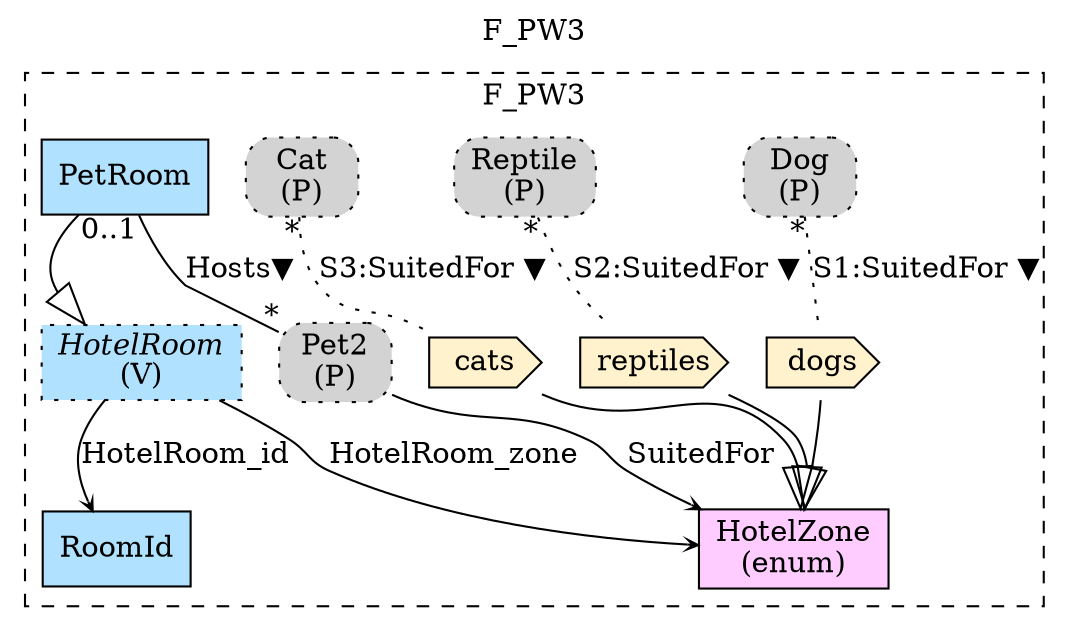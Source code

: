digraph {graph[label=F_PW3,labelloc=tl,labelfontsize=12];
subgraph cluster_F_PW3{style=dashed;label=F_PW3;
"PPet2"[shape=box,fillcolor=lightgray,style ="rounded,filled,dotted",label=<Pet2<br/>(P)>];
"RoomId"[shape=record,fillcolor=lightskyblue1,style = filled,label="RoomId"];
"HotelZone"[shape=record,fillcolor="#FFCCFF",style = filled,label="HotelZone\l(enum)"];
"PDog"[shape=box,fillcolor=lightgray,style ="rounded,filled,dotted",label=<Dog<br/>(P)>];
"dogs"[shape=cds,fillcolor="#FFF2CC",style = filled,label="dogs"];
"PReptile"[shape=box,fillcolor=lightgray,style ="rounded,filled,dotted",label=<Reptile<br/>(P)>];
"reptiles"[shape=cds,fillcolor="#FFF2CC",style = filled,label="reptiles"];
"PCat"[shape=box,fillcolor=lightgray,style ="rounded,filled,dotted",label=<Cat<br/>(P)>];
"cats"[shape=cds,fillcolor="#FFF2CC",style = filled,label="cats"];
"PetRoom"[shape=record,fillcolor=lightskyblue1,style = filled,label="PetRoom"];
"HotelRoom"[shape=record,fillcolor=lightskyblue1,style ="filled,dotted",label=<{<I>HotelRoom</I><br/>(V)}>];

"dogs"->"HotelZone"[arrowhead=onormal,arrowsize=2.0];
"reptiles"->"HotelZone"[arrowhead=onormal,arrowsize=2.0];
"cats"->"HotelZone"[arrowhead=onormal,arrowsize=2.0];
"PetRoom"->"PPet2"[label="Hosts▼",dir=none,taillabel="0..1",headlabel="*"];
"PPet2"->"HotelZone"[label="SuitedFor",arrowhead=vee,headlabel="",arrowsize=.5];
"HotelRoom"->"RoomId"[label="HotelRoom_id",arrowhead=vee,headlabel="",arrowsize=.5];
"HotelRoom"->"HotelZone"[label="HotelRoom_zone",arrowhead=vee,headlabel="",arrowsize=.5];
"PDog"->"dogs"[label="S1:SuitedFor ▼",dir=none,taillabel="*",headlabel="",style=dotted];
"PReptile"->"reptiles"[label="S2:SuitedFor ▼",dir=none,taillabel="*",headlabel="",style=dotted];
"PCat"->"cats"[label="S3:SuitedFor ▼",dir=none,taillabel="*",headlabel="",style=dotted];
"PetRoom"->"HotelRoom"[arrowhead=onormal,arrowsize=2.0];

}




}